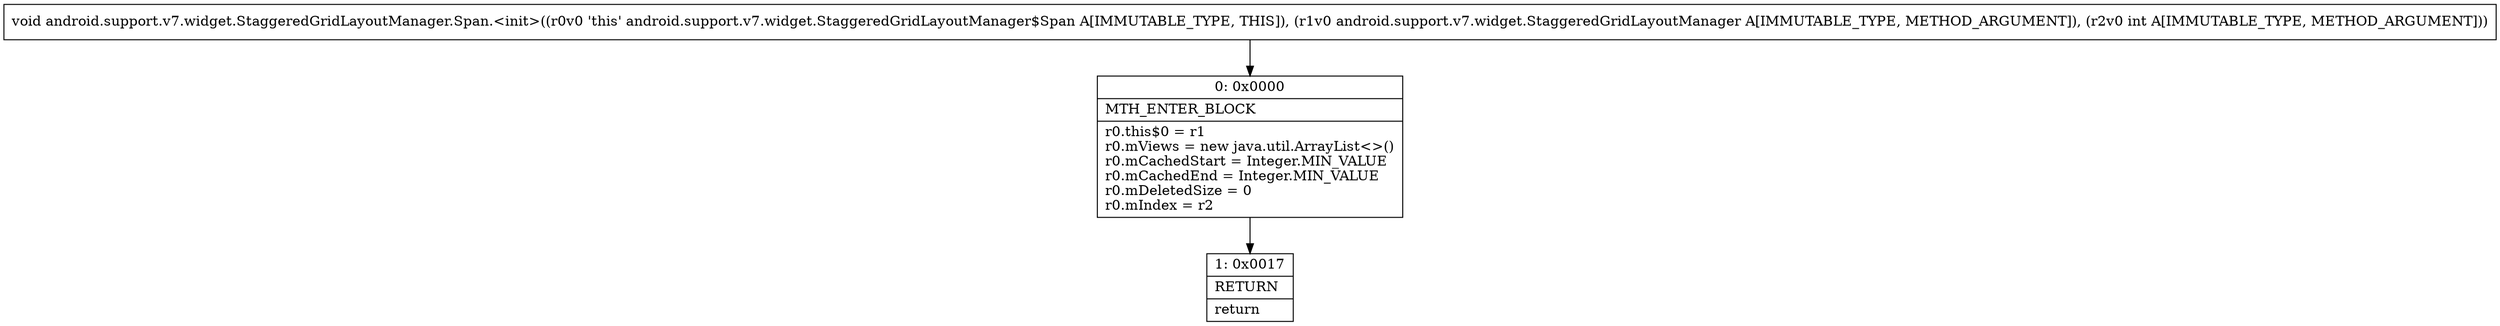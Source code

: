 digraph "CFG forandroid.support.v7.widget.StaggeredGridLayoutManager.Span.\<init\>(Landroid\/support\/v7\/widget\/StaggeredGridLayoutManager;I)V" {
Node_0 [shape=record,label="{0\:\ 0x0000|MTH_ENTER_BLOCK\l|r0.this$0 = r1\lr0.mViews = new java.util.ArrayList\<\>()\lr0.mCachedStart = Integer.MIN_VALUE\lr0.mCachedEnd = Integer.MIN_VALUE\lr0.mDeletedSize = 0\lr0.mIndex = r2\l}"];
Node_1 [shape=record,label="{1\:\ 0x0017|RETURN\l|return\l}"];
MethodNode[shape=record,label="{void android.support.v7.widget.StaggeredGridLayoutManager.Span.\<init\>((r0v0 'this' android.support.v7.widget.StaggeredGridLayoutManager$Span A[IMMUTABLE_TYPE, THIS]), (r1v0 android.support.v7.widget.StaggeredGridLayoutManager A[IMMUTABLE_TYPE, METHOD_ARGUMENT]), (r2v0 int A[IMMUTABLE_TYPE, METHOD_ARGUMENT])) }"];
MethodNode -> Node_0;
Node_0 -> Node_1;
}

